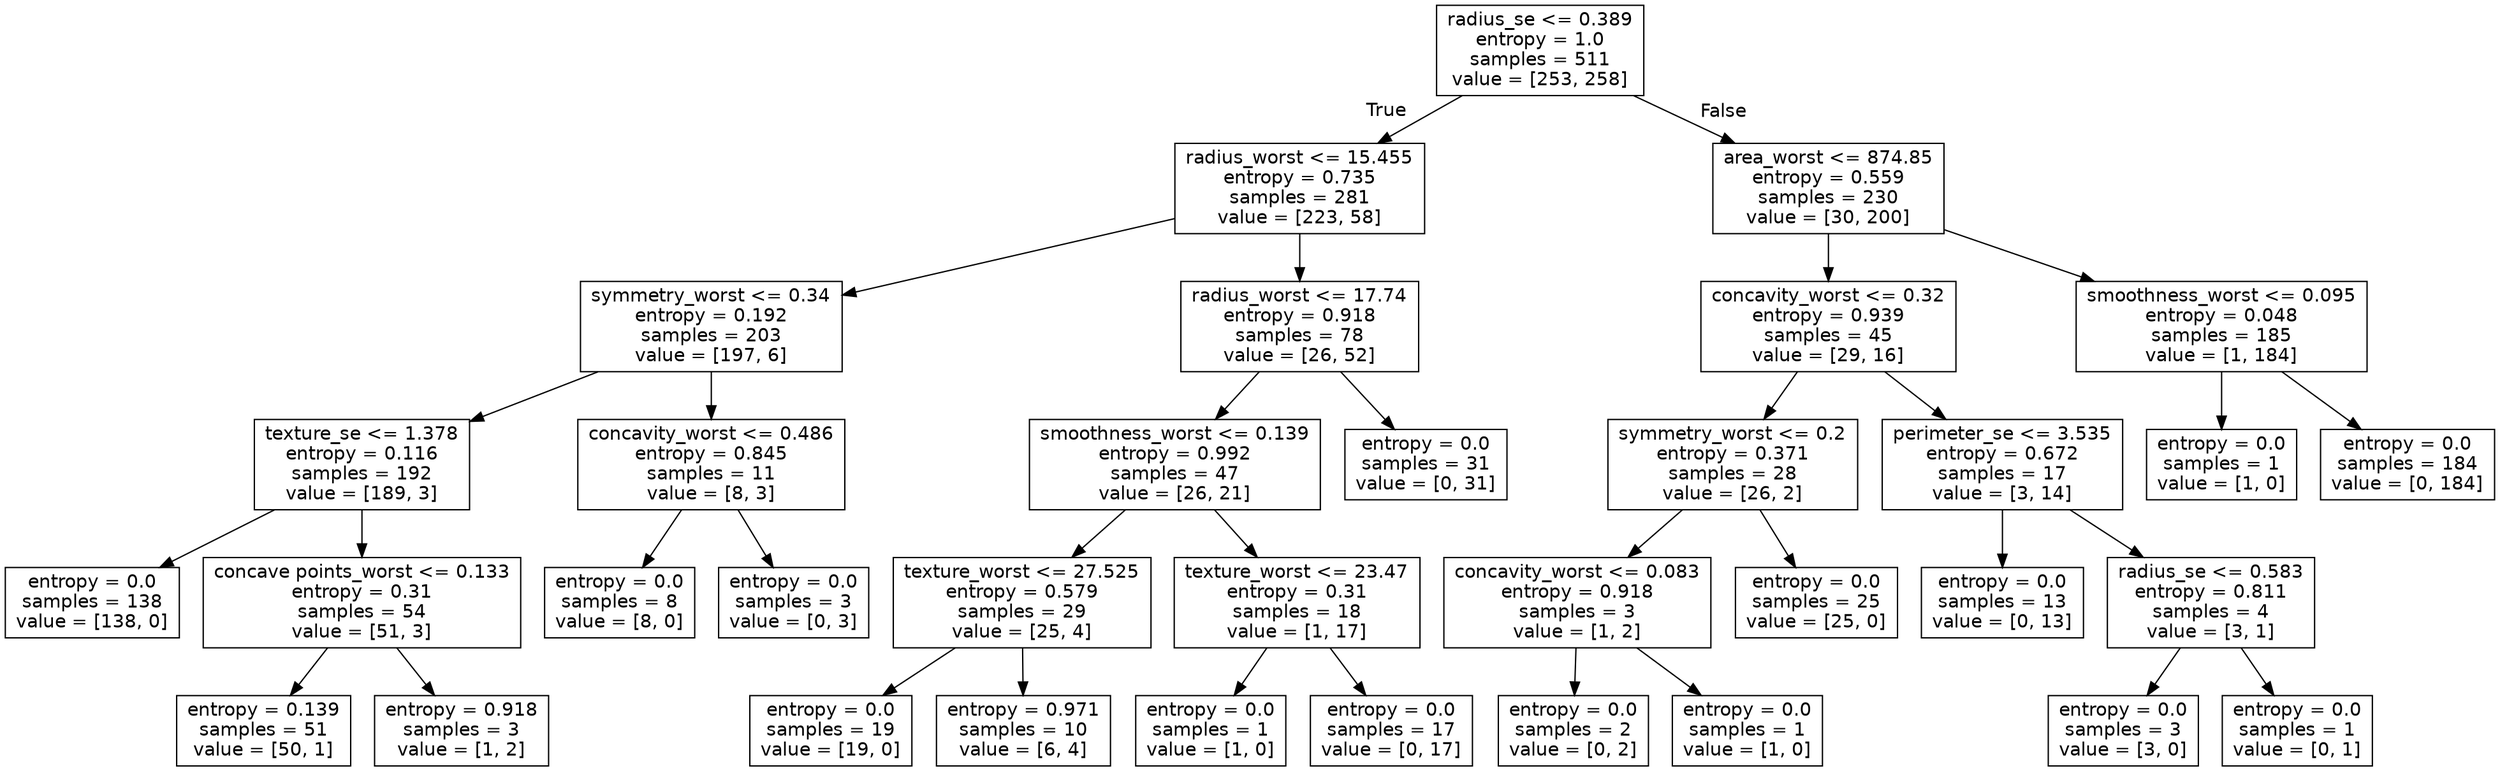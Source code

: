 digraph Tree {
node [shape=box, fontname="helvetica"] ;
edge [fontname="helvetica"] ;
0 [label="radius_se <= 0.389\nentropy = 1.0\nsamples = 511\nvalue = [253, 258]"] ;
1 [label="radius_worst <= 15.455\nentropy = 0.735\nsamples = 281\nvalue = [223, 58]"] ;
0 -> 1 [labeldistance=2.5, labelangle=45, headlabel="True"] ;
2 [label="symmetry_worst <= 0.34\nentropy = 0.192\nsamples = 203\nvalue = [197, 6]"] ;
1 -> 2 ;
3 [label="texture_se <= 1.378\nentropy = 0.116\nsamples = 192\nvalue = [189, 3]"] ;
2 -> 3 ;
4 [label="entropy = 0.0\nsamples = 138\nvalue = [138, 0]"] ;
3 -> 4 ;
5 [label="concave points_worst <= 0.133\nentropy = 0.31\nsamples = 54\nvalue = [51, 3]"] ;
3 -> 5 ;
6 [label="entropy = 0.139\nsamples = 51\nvalue = [50, 1]"] ;
5 -> 6 ;
7 [label="entropy = 0.918\nsamples = 3\nvalue = [1, 2]"] ;
5 -> 7 ;
8 [label="concavity_worst <= 0.486\nentropy = 0.845\nsamples = 11\nvalue = [8, 3]"] ;
2 -> 8 ;
9 [label="entropy = 0.0\nsamples = 8\nvalue = [8, 0]"] ;
8 -> 9 ;
10 [label="entropy = 0.0\nsamples = 3\nvalue = [0, 3]"] ;
8 -> 10 ;
11 [label="radius_worst <= 17.74\nentropy = 0.918\nsamples = 78\nvalue = [26, 52]"] ;
1 -> 11 ;
12 [label="smoothness_worst <= 0.139\nentropy = 0.992\nsamples = 47\nvalue = [26, 21]"] ;
11 -> 12 ;
13 [label="texture_worst <= 27.525\nentropy = 0.579\nsamples = 29\nvalue = [25, 4]"] ;
12 -> 13 ;
14 [label="entropy = 0.0\nsamples = 19\nvalue = [19, 0]"] ;
13 -> 14 ;
15 [label="entropy = 0.971\nsamples = 10\nvalue = [6, 4]"] ;
13 -> 15 ;
16 [label="texture_worst <= 23.47\nentropy = 0.31\nsamples = 18\nvalue = [1, 17]"] ;
12 -> 16 ;
17 [label="entropy = 0.0\nsamples = 1\nvalue = [1, 0]"] ;
16 -> 17 ;
18 [label="entropy = 0.0\nsamples = 17\nvalue = [0, 17]"] ;
16 -> 18 ;
19 [label="entropy = 0.0\nsamples = 31\nvalue = [0, 31]"] ;
11 -> 19 ;
20 [label="area_worst <= 874.85\nentropy = 0.559\nsamples = 230\nvalue = [30, 200]"] ;
0 -> 20 [labeldistance=2.5, labelangle=-45, headlabel="False"] ;
21 [label="concavity_worst <= 0.32\nentropy = 0.939\nsamples = 45\nvalue = [29, 16]"] ;
20 -> 21 ;
22 [label="symmetry_worst <= 0.2\nentropy = 0.371\nsamples = 28\nvalue = [26, 2]"] ;
21 -> 22 ;
23 [label="concavity_worst <= 0.083\nentropy = 0.918\nsamples = 3\nvalue = [1, 2]"] ;
22 -> 23 ;
24 [label="entropy = 0.0\nsamples = 2\nvalue = [0, 2]"] ;
23 -> 24 ;
25 [label="entropy = 0.0\nsamples = 1\nvalue = [1, 0]"] ;
23 -> 25 ;
26 [label="entropy = 0.0\nsamples = 25\nvalue = [25, 0]"] ;
22 -> 26 ;
27 [label="perimeter_se <= 3.535\nentropy = 0.672\nsamples = 17\nvalue = [3, 14]"] ;
21 -> 27 ;
28 [label="entropy = 0.0\nsamples = 13\nvalue = [0, 13]"] ;
27 -> 28 ;
29 [label="radius_se <= 0.583\nentropy = 0.811\nsamples = 4\nvalue = [3, 1]"] ;
27 -> 29 ;
30 [label="entropy = 0.0\nsamples = 3\nvalue = [3, 0]"] ;
29 -> 30 ;
31 [label="entropy = 0.0\nsamples = 1\nvalue = [0, 1]"] ;
29 -> 31 ;
32 [label="smoothness_worst <= 0.095\nentropy = 0.048\nsamples = 185\nvalue = [1, 184]"] ;
20 -> 32 ;
33 [label="entropy = 0.0\nsamples = 1\nvalue = [1, 0]"] ;
32 -> 33 ;
34 [label="entropy = 0.0\nsamples = 184\nvalue = [0, 184]"] ;
32 -> 34 ;
}